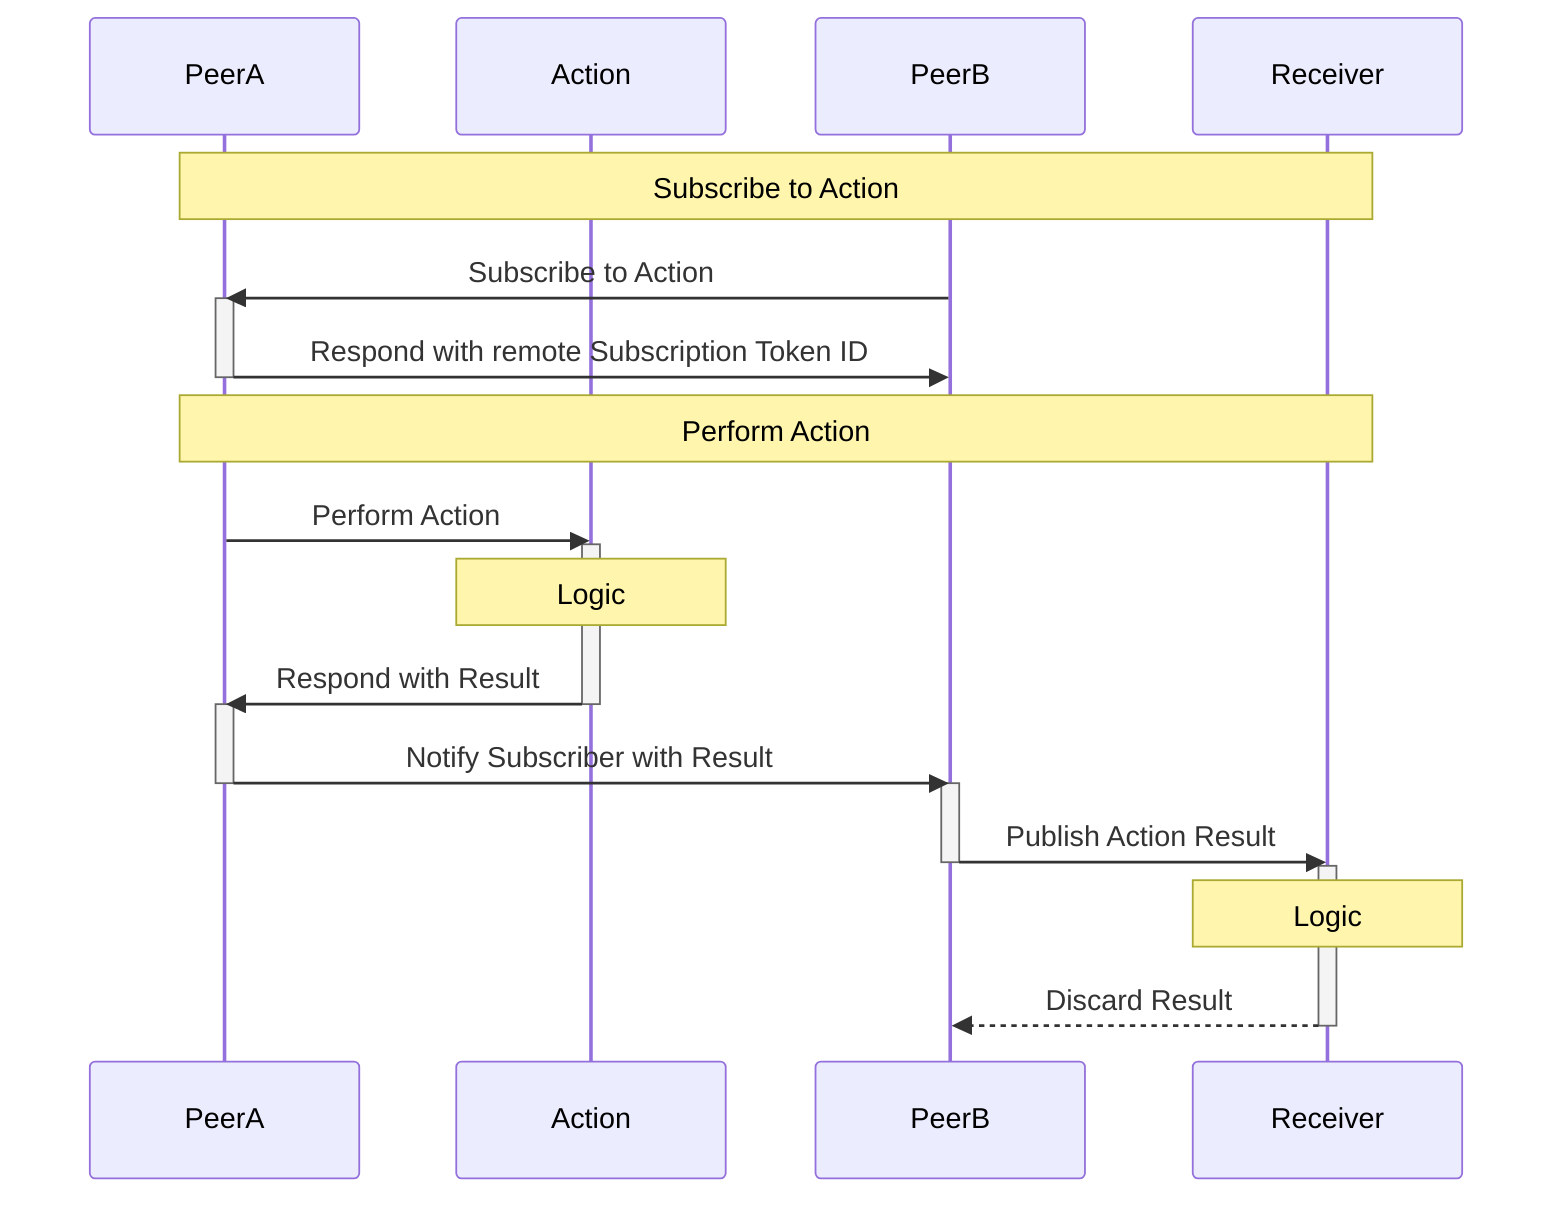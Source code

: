 sequenceDiagram
    participant PeerA
    participant Action
    participant PeerB
    participant Receiver

    Note over PeerA, Receiver: Subscribe to Action
    PeerB ->> PeerA: Subscribe to Action
    activate PeerA
    PeerA ->> PeerB: Respond with remote Subscription Token ID
    deactivate PeerA

    Note over PeerA, Receiver: Perform Action
    PeerA ->> Action: Perform Action
    activate Action
    note over Action: Logic
    Action ->> PeerA: Respond with Result
    deactivate Action
    activate PeerA
    PeerA ->> PeerB: Notify Subscriber with Result
    deactivate PeerA
    activate PeerB
    PeerB ->> Receiver: Publish Action Result
    deactivate PeerB
    activate Receiver
    note over Receiver: Logic
    Receiver -->> PeerB: Discard Result
    deactivate Receiver